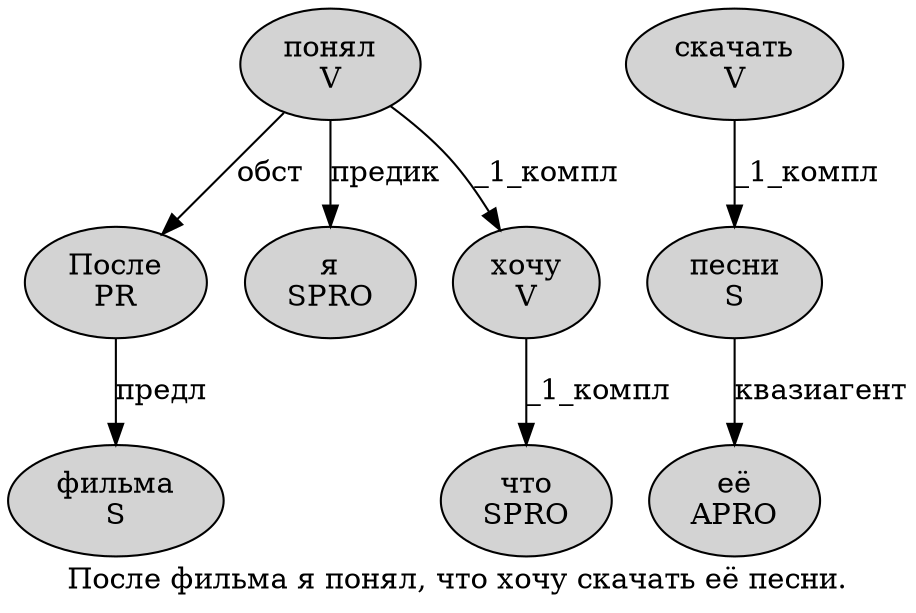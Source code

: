 digraph SENTENCE_66 {
	graph [label="После фильма я понял, что хочу скачать её песни."]
	node [style=filled]
		0 [label="После
PR" color="" fillcolor=lightgray penwidth=1 shape=ellipse]
		1 [label="фильма
S" color="" fillcolor=lightgray penwidth=1 shape=ellipse]
		2 [label="я
SPRO" color="" fillcolor=lightgray penwidth=1 shape=ellipse]
		3 [label="понял
V" color="" fillcolor=lightgray penwidth=1 shape=ellipse]
		5 [label="что
SPRO" color="" fillcolor=lightgray penwidth=1 shape=ellipse]
		6 [label="хочу
V" color="" fillcolor=lightgray penwidth=1 shape=ellipse]
		7 [label="скачать
V" color="" fillcolor=lightgray penwidth=1 shape=ellipse]
		8 [label="её
APRO" color="" fillcolor=lightgray penwidth=1 shape=ellipse]
		9 [label="песни
S" color="" fillcolor=lightgray penwidth=1 shape=ellipse]
			3 -> 0 [label="обст"]
			3 -> 2 [label="предик"]
			3 -> 6 [label="_1_компл"]
			6 -> 5 [label="_1_компл"]
			0 -> 1 [label="предл"]
			9 -> 8 [label="квазиагент"]
			7 -> 9 [label="_1_компл"]
}